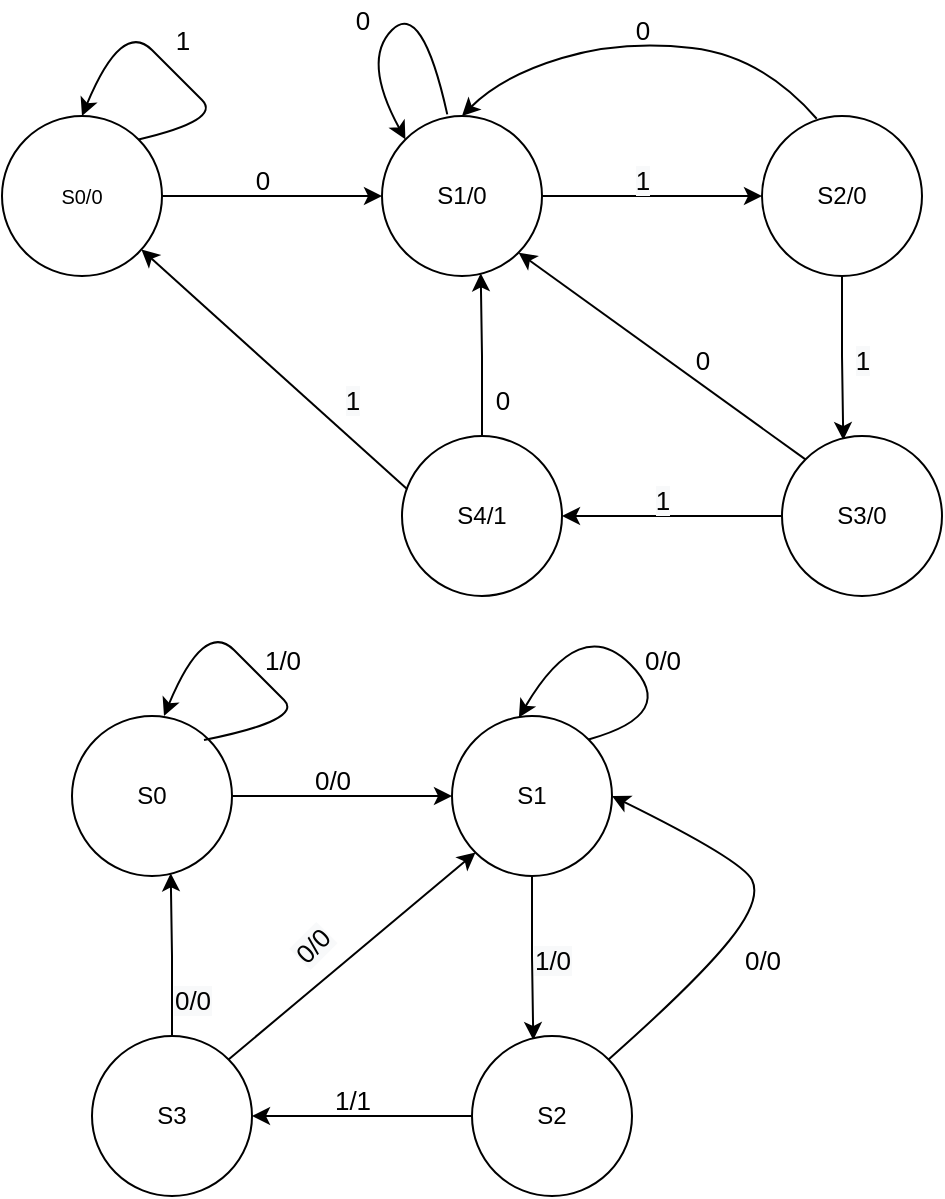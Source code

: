 <mxfile version="17.4.6" type="github">
  <diagram id="JiN5gUxKg_kHs-5ToOMZ" name="Page-1">
    <mxGraphModel dx="823" dy="484" grid="1" gridSize="10" guides="1" tooltips="1" connect="1" arrows="1" fold="1" page="1" pageScale="1" pageWidth="827" pageHeight="1169" math="0" shadow="0">
      <root>
        <mxCell id="0" />
        <mxCell id="1" parent="0" />
        <mxCell id="Cw4yV0d1_NEsQbWrNPIG-6" style="edgeStyle=orthogonalEdgeStyle;rounded=0;orthogonalLoop=1;jettySize=auto;html=1;entryX=0;entryY=0.5;entryDx=0;entryDy=0;fontSize=13;" edge="1" parent="1" source="Cw4yV0d1_NEsQbWrNPIG-1" target="Cw4yV0d1_NEsQbWrNPIG-3">
          <mxGeometry relative="1" as="geometry" />
        </mxCell>
        <mxCell id="Cw4yV0d1_NEsQbWrNPIG-1" value="&lt;font size=&quot;1&quot;&gt;S0/0&lt;/font&gt;" style="ellipse;whiteSpace=wrap;html=1;aspect=fixed;" vertex="1" parent="1">
          <mxGeometry x="120" y="98" width="80" height="80" as="geometry" />
        </mxCell>
        <mxCell id="Cw4yV0d1_NEsQbWrNPIG-8" style="edgeStyle=orthogonalEdgeStyle;rounded=0;orthogonalLoop=1;jettySize=auto;html=1;entryX=0.383;entryY=0.025;entryDx=0;entryDy=0;entryPerimeter=0;fontSize=13;" edge="1" parent="1" source="Cw4yV0d1_NEsQbWrNPIG-2" target="Cw4yV0d1_NEsQbWrNPIG-4">
          <mxGeometry relative="1" as="geometry" />
        </mxCell>
        <mxCell id="Cw4yV0d1_NEsQbWrNPIG-2" value="S2/0" style="ellipse;whiteSpace=wrap;html=1;aspect=fixed;" vertex="1" parent="1">
          <mxGeometry x="500" y="98" width="80" height="80" as="geometry" />
        </mxCell>
        <mxCell id="Cw4yV0d1_NEsQbWrNPIG-7" style="edgeStyle=orthogonalEdgeStyle;rounded=0;orthogonalLoop=1;jettySize=auto;html=1;entryX=0;entryY=0.5;entryDx=0;entryDy=0;fontSize=13;" edge="1" parent="1" source="Cw4yV0d1_NEsQbWrNPIG-3" target="Cw4yV0d1_NEsQbWrNPIG-2">
          <mxGeometry relative="1" as="geometry" />
        </mxCell>
        <mxCell id="Cw4yV0d1_NEsQbWrNPIG-3" value="S1/0" style="ellipse;whiteSpace=wrap;html=1;aspect=fixed;" vertex="1" parent="1">
          <mxGeometry x="310" y="98" width="80" height="80" as="geometry" />
        </mxCell>
        <mxCell id="Cw4yV0d1_NEsQbWrNPIG-9" style="edgeStyle=orthogonalEdgeStyle;rounded=0;orthogonalLoop=1;jettySize=auto;html=1;entryX=1;entryY=0.5;entryDx=0;entryDy=0;fontSize=13;" edge="1" parent="1" source="Cw4yV0d1_NEsQbWrNPIG-4" target="Cw4yV0d1_NEsQbWrNPIG-5">
          <mxGeometry relative="1" as="geometry" />
        </mxCell>
        <mxCell id="Cw4yV0d1_NEsQbWrNPIG-4" value="S3/0" style="ellipse;whiteSpace=wrap;html=1;aspect=fixed;" vertex="1" parent="1">
          <mxGeometry x="510" y="258" width="80" height="80" as="geometry" />
        </mxCell>
        <mxCell id="Cw4yV0d1_NEsQbWrNPIG-12" style="edgeStyle=orthogonalEdgeStyle;rounded=0;orthogonalLoop=1;jettySize=auto;html=1;exitX=0.5;exitY=0;exitDx=0;exitDy=0;entryX=0.617;entryY=0.983;entryDx=0;entryDy=0;entryPerimeter=0;fontSize=13;" edge="1" parent="1" source="Cw4yV0d1_NEsQbWrNPIG-5" target="Cw4yV0d1_NEsQbWrNPIG-3">
          <mxGeometry relative="1" as="geometry" />
        </mxCell>
        <mxCell id="Cw4yV0d1_NEsQbWrNPIG-5" value="S4/1" style="ellipse;whiteSpace=wrap;html=1;aspect=fixed;" vertex="1" parent="1">
          <mxGeometry x="320" y="258" width="80" height="80" as="geometry" />
        </mxCell>
        <mxCell id="Cw4yV0d1_NEsQbWrNPIG-11" value="" style="endArrow=classic;html=1;rounded=0;fontSize=13;exitX=0.033;exitY=0.333;exitDx=0;exitDy=0;exitPerimeter=0;" edge="1" parent="1" source="Cw4yV0d1_NEsQbWrNPIG-5" target="Cw4yV0d1_NEsQbWrNPIG-1">
          <mxGeometry width="50" height="50" relative="1" as="geometry">
            <mxPoint x="220" y="258" as="sourcePoint" />
            <mxPoint x="270" y="208" as="targetPoint" />
          </mxGeometry>
        </mxCell>
        <mxCell id="Cw4yV0d1_NEsQbWrNPIG-13" value="" style="endArrow=classic;html=1;rounded=0;fontSize=13;entryX=1;entryY=1;entryDx=0;entryDy=0;exitX=0;exitY=0;exitDx=0;exitDy=0;" edge="1" parent="1" source="Cw4yV0d1_NEsQbWrNPIG-4" target="Cw4yV0d1_NEsQbWrNPIG-3">
          <mxGeometry width="50" height="50" relative="1" as="geometry">
            <mxPoint x="370" y="328" as="sourcePoint" />
            <mxPoint x="420" y="278" as="targetPoint" />
          </mxGeometry>
        </mxCell>
        <mxCell id="Cw4yV0d1_NEsQbWrNPIG-15" value="" style="curved=1;endArrow=classic;html=1;rounded=0;fontSize=13;exitX=0.342;exitY=0.017;exitDx=0;exitDy=0;exitPerimeter=0;entryX=0.5;entryY=0;entryDx=0;entryDy=0;" edge="1" parent="1" source="Cw4yV0d1_NEsQbWrNPIG-2" target="Cw4yV0d1_NEsQbWrNPIG-3">
          <mxGeometry width="50" height="50" relative="1" as="geometry">
            <mxPoint x="370" y="128" as="sourcePoint" />
            <mxPoint x="420" y="78" as="targetPoint" />
            <Array as="points">
              <mxPoint x="500" y="68" />
              <mxPoint x="430" y="60" />
              <mxPoint x="370" y="78" />
            </Array>
          </mxGeometry>
        </mxCell>
        <mxCell id="Cw4yV0d1_NEsQbWrNPIG-16" value="0" style="text;html=1;align=center;verticalAlign=middle;resizable=0;points=[];autosize=1;strokeColor=none;fillColor=none;fontSize=13;" vertex="1" parent="1">
          <mxGeometry x="240" y="120" width="20" height="20" as="geometry" />
        </mxCell>
        <mxCell id="Cw4yV0d1_NEsQbWrNPIG-17" value="0" style="text;html=1;align=center;verticalAlign=middle;resizable=0;points=[];autosize=1;strokeColor=none;fillColor=none;fontSize=13;" vertex="1" parent="1">
          <mxGeometry x="430" y="45" width="20" height="20" as="geometry" />
        </mxCell>
        <mxCell id="Cw4yV0d1_NEsQbWrNPIG-18" value="&#xa;&#xa;&lt;span style=&quot;color: rgb(0, 0, 0); font-family: helvetica; font-size: 13px; font-style: normal; font-weight: 400; letter-spacing: normal; text-align: center; text-indent: 0px; text-transform: none; word-spacing: 0px; background-color: rgb(248, 249, 250); display: inline; float: none;&quot;&gt;1&lt;/span&gt;&#xa;&#xa;" style="text;html=1;align=center;verticalAlign=middle;resizable=0;points=[];autosize=1;strokeColor=none;fillColor=none;fontSize=13;" vertex="1" parent="1">
          <mxGeometry x="430" y="95" width="20" height="70" as="geometry" />
        </mxCell>
        <mxCell id="Cw4yV0d1_NEsQbWrNPIG-19" value="&#xa;&#xa;&lt;span style=&quot;color: rgb(0, 0, 0); font-family: helvetica; font-size: 13px; font-style: normal; font-weight: 400; letter-spacing: normal; text-align: center; text-indent: 0px; text-transform: none; word-spacing: 0px; background-color: rgb(248, 249, 250); display: inline; float: none;&quot;&gt;1&lt;/span&gt;&#xa;&#xa;" style="text;html=1;align=center;verticalAlign=middle;resizable=0;points=[];autosize=1;strokeColor=none;fillColor=none;fontSize=13;" vertex="1" parent="1">
          <mxGeometry x="540" y="185" width="20" height="70" as="geometry" />
        </mxCell>
        <mxCell id="Cw4yV0d1_NEsQbWrNPIG-20" value="0" style="text;html=1;align=center;verticalAlign=middle;resizable=0;points=[];autosize=1;strokeColor=none;fillColor=none;fontSize=13;" vertex="1" parent="1">
          <mxGeometry x="460" y="210" width="20" height="20" as="geometry" />
        </mxCell>
        <mxCell id="Cw4yV0d1_NEsQbWrNPIG-22" value="&#xa;&#xa;&lt;span style=&quot;color: rgb(0, 0, 0); font-family: helvetica; font-size: 13px; font-style: normal; font-weight: 400; letter-spacing: normal; text-align: center; text-indent: 0px; text-transform: none; word-spacing: 0px; background-color: rgb(248, 249, 250); display: inline; float: none;&quot;&gt;1&lt;/span&gt;&#xa;&#xa;" style="text;html=1;align=center;verticalAlign=middle;resizable=0;points=[];autosize=1;strokeColor=none;fillColor=none;fontSize=13;" vertex="1" parent="1">
          <mxGeometry x="440" y="255" width="20" height="70" as="geometry" />
        </mxCell>
        <mxCell id="Cw4yV0d1_NEsQbWrNPIG-23" value="0" style="text;html=1;align=center;verticalAlign=middle;resizable=0;points=[];autosize=1;strokeColor=none;fillColor=none;fontSize=13;" vertex="1" parent="1">
          <mxGeometry x="360" y="230" width="20" height="20" as="geometry" />
        </mxCell>
        <mxCell id="Cw4yV0d1_NEsQbWrNPIG-25" value="&#xa;&#xa;&lt;span style=&quot;color: rgb(0, 0, 0); font-family: helvetica; font-size: 13px; font-style: normal; font-weight: 400; letter-spacing: normal; text-align: center; text-indent: 0px; text-transform: none; word-spacing: 0px; background-color: rgb(248, 249, 250); display: inline; float: none;&quot;&gt;1&lt;/span&gt;&#xa;&#xa;" style="text;html=1;align=center;verticalAlign=middle;resizable=0;points=[];autosize=1;strokeColor=none;fillColor=none;fontSize=13;" vertex="1" parent="1">
          <mxGeometry x="285" y="205" width="20" height="70" as="geometry" />
        </mxCell>
        <mxCell id="Cw4yV0d1_NEsQbWrNPIG-26" value="" style="curved=1;endArrow=classic;html=1;rounded=0;fontSize=13;exitX=1;exitY=0;exitDx=0;exitDy=0;entryX=0.5;entryY=0;entryDx=0;entryDy=0;" edge="1" parent="1" source="Cw4yV0d1_NEsQbWrNPIG-1" target="Cw4yV0d1_NEsQbWrNPIG-1">
          <mxGeometry width="50" height="50" relative="1" as="geometry">
            <mxPoint x="180" y="100" as="sourcePoint" />
            <mxPoint x="230" y="50" as="targetPoint" />
            <Array as="points">
              <mxPoint x="230" y="100" />
              <mxPoint x="210" y="80" />
              <mxPoint x="180" y="50" />
            </Array>
          </mxGeometry>
        </mxCell>
        <mxCell id="Cw4yV0d1_NEsQbWrNPIG-27" value="1" style="text;html=1;align=center;verticalAlign=middle;resizable=0;points=[];autosize=1;strokeColor=none;fillColor=none;fontSize=13;" vertex="1" parent="1">
          <mxGeometry x="200" y="50" width="20" height="20" as="geometry" />
        </mxCell>
        <mxCell id="Cw4yV0d1_NEsQbWrNPIG-30" style="edgeStyle=orthogonalEdgeStyle;rounded=0;orthogonalLoop=1;jettySize=auto;html=1;entryX=0.383;entryY=0.025;entryDx=0;entryDy=0;entryPerimeter=0;fontSize=13;" edge="1" parent="1" source="Cw4yV0d1_NEsQbWrNPIG-31" target="Cw4yV0d1_NEsQbWrNPIG-35">
          <mxGeometry relative="1" as="geometry" />
        </mxCell>
        <mxCell id="Cw4yV0d1_NEsQbWrNPIG-31" value="S1" style="ellipse;whiteSpace=wrap;html=1;aspect=fixed;" vertex="1" parent="1">
          <mxGeometry x="345" y="398" width="80" height="80" as="geometry" />
        </mxCell>
        <mxCell id="Cw4yV0d1_NEsQbWrNPIG-32" style="edgeStyle=orthogonalEdgeStyle;rounded=0;orthogonalLoop=1;jettySize=auto;html=1;entryX=0;entryY=0.5;entryDx=0;entryDy=0;fontSize=13;" edge="1" parent="1" source="Cw4yV0d1_NEsQbWrNPIG-33" target="Cw4yV0d1_NEsQbWrNPIG-31">
          <mxGeometry relative="1" as="geometry" />
        </mxCell>
        <mxCell id="Cw4yV0d1_NEsQbWrNPIG-33" value="S0" style="ellipse;whiteSpace=wrap;html=1;aspect=fixed;" vertex="1" parent="1">
          <mxGeometry x="155" y="398" width="80" height="80" as="geometry" />
        </mxCell>
        <mxCell id="Cw4yV0d1_NEsQbWrNPIG-34" style="edgeStyle=orthogonalEdgeStyle;rounded=0;orthogonalLoop=1;jettySize=auto;html=1;entryX=1;entryY=0.5;entryDx=0;entryDy=0;fontSize=13;" edge="1" parent="1" source="Cw4yV0d1_NEsQbWrNPIG-35" target="Cw4yV0d1_NEsQbWrNPIG-37">
          <mxGeometry relative="1" as="geometry" />
        </mxCell>
        <mxCell id="Cw4yV0d1_NEsQbWrNPIG-35" value="S2" style="ellipse;whiteSpace=wrap;html=1;aspect=fixed;" vertex="1" parent="1">
          <mxGeometry x="355" y="558" width="80" height="80" as="geometry" />
        </mxCell>
        <mxCell id="Cw4yV0d1_NEsQbWrNPIG-36" style="edgeStyle=orthogonalEdgeStyle;rounded=0;orthogonalLoop=1;jettySize=auto;html=1;exitX=0.5;exitY=0;exitDx=0;exitDy=0;entryX=0.617;entryY=0.983;entryDx=0;entryDy=0;entryPerimeter=0;fontSize=13;" edge="1" parent="1" source="Cw4yV0d1_NEsQbWrNPIG-37" target="Cw4yV0d1_NEsQbWrNPIG-33">
          <mxGeometry relative="1" as="geometry" />
        </mxCell>
        <mxCell id="Cw4yV0d1_NEsQbWrNPIG-37" value="S3" style="ellipse;whiteSpace=wrap;html=1;aspect=fixed;" vertex="1" parent="1">
          <mxGeometry x="165" y="558" width="80" height="80" as="geometry" />
        </mxCell>
        <mxCell id="Cw4yV0d1_NEsQbWrNPIG-40" value="0/0" style="text;html=1;align=center;verticalAlign=middle;resizable=0;points=[];autosize=1;strokeColor=none;fillColor=none;fontSize=13;" vertex="1" parent="1">
          <mxGeometry x="270" y="420" width="30" height="20" as="geometry" />
        </mxCell>
        <mxCell id="Cw4yV0d1_NEsQbWrNPIG-41" value="&#xa;&#xa;&lt;span style=&quot;color: rgb(0, 0, 0); font-family: helvetica; font-size: 13px; font-style: normal; font-weight: 400; letter-spacing: normal; text-align: center; text-indent: 0px; text-transform: none; word-spacing: 0px; background-color: rgb(248, 249, 250); display: inline; float: none;&quot;&gt;1/0&lt;/span&gt;&#xa;&#xa;" style="text;html=1;align=center;verticalAlign=middle;resizable=0;points=[];autosize=1;strokeColor=none;fillColor=none;fontSize=13;" vertex="1" parent="1">
          <mxGeometry x="380" y="485" width="30" height="70" as="geometry" />
        </mxCell>
        <mxCell id="Cw4yV0d1_NEsQbWrNPIG-43" value="1/1" style="text;html=1;align=center;verticalAlign=middle;resizable=0;points=[];autosize=1;strokeColor=none;fillColor=none;fontSize=13;" vertex="1" parent="1">
          <mxGeometry x="280" y="580" width="30" height="20" as="geometry" />
        </mxCell>
        <mxCell id="Cw4yV0d1_NEsQbWrNPIG-44" value="&#xa;&#xa;&lt;span style=&quot;color: rgb(0, 0, 0); font-family: helvetica; font-size: 13px; font-style: normal; font-weight: 400; letter-spacing: normal; text-align: center; text-indent: 0px; text-transform: none; word-spacing: 0px; background-color: rgb(248, 249, 250); display: inline; float: none;&quot;&gt;0/0&lt;/span&gt;&#xa;&#xa;" style="text;html=1;align=center;verticalAlign=middle;resizable=0;points=[];autosize=1;strokeColor=none;fillColor=none;fontSize=13;" vertex="1" parent="1">
          <mxGeometry x="200" y="505" width="30" height="70" as="geometry" />
        </mxCell>
        <mxCell id="Cw4yV0d1_NEsQbWrNPIG-45" value="" style="curved=1;endArrow=classic;html=1;rounded=0;fontSize=13;exitX=0.408;exitY=-0.01;exitDx=0;exitDy=0;exitPerimeter=0;entryX=0;entryY=0;entryDx=0;entryDy=0;" edge="1" parent="1" source="Cw4yV0d1_NEsQbWrNPIG-3" target="Cw4yV0d1_NEsQbWrNPIG-3">
          <mxGeometry width="50" height="50" relative="1" as="geometry">
            <mxPoint x="280" y="40" as="sourcePoint" />
            <mxPoint x="330" y="-10" as="targetPoint" />
            <Array as="points">
              <mxPoint x="330" y="40" />
              <mxPoint x="300" y="70" />
            </Array>
          </mxGeometry>
        </mxCell>
        <mxCell id="Cw4yV0d1_NEsQbWrNPIG-46" value="0" style="text;html=1;align=center;verticalAlign=middle;resizable=0;points=[];autosize=1;strokeColor=none;fillColor=none;fontSize=13;" vertex="1" parent="1">
          <mxGeometry x="290" y="40" width="20" height="20" as="geometry" />
        </mxCell>
        <mxCell id="Cw4yV0d1_NEsQbWrNPIG-47" value="1/0" style="curved=1;endArrow=classic;html=1;rounded=0;fontSize=13;entryX=0.5;entryY=0;entryDx=0;entryDy=0;" edge="1" parent="1">
          <mxGeometry x="-0.079" y="-13" width="50" height="50" relative="1" as="geometry">
            <mxPoint x="221" y="410" as="sourcePoint" />
            <mxPoint x="201" y="398" as="targetPoint" />
            <Array as="points">
              <mxPoint x="271" y="400" />
              <mxPoint x="251" y="380" />
              <mxPoint x="221" y="350" />
            </Array>
            <mxPoint as="offset" />
          </mxGeometry>
        </mxCell>
        <mxCell id="Cw4yV0d1_NEsQbWrNPIG-48" value="" style="curved=1;endArrow=classic;html=1;rounded=0;fontSize=13;exitX=1;exitY=0;exitDx=0;exitDy=0;entryX=0.418;entryY=0.01;entryDx=0;entryDy=0;entryPerimeter=0;" edge="1" parent="1" source="Cw4yV0d1_NEsQbWrNPIG-31" target="Cw4yV0d1_NEsQbWrNPIG-31">
          <mxGeometry width="50" height="50" relative="1" as="geometry">
            <mxPoint x="409" y="397" as="sourcePoint" />
            <mxPoint x="459" y="347" as="targetPoint" />
            <Array as="points">
              <mxPoint x="459" y="397" />
              <mxPoint x="409" y="347" />
            </Array>
          </mxGeometry>
        </mxCell>
        <mxCell id="Cw4yV0d1_NEsQbWrNPIG-49" value="0/0" style="text;html=1;align=center;verticalAlign=middle;resizable=0;points=[];autosize=1;strokeColor=none;fillColor=none;fontSize=13;" vertex="1" parent="1">
          <mxGeometry x="435" y="360" width="30" height="20" as="geometry" />
        </mxCell>
        <mxCell id="Cw4yV0d1_NEsQbWrNPIG-50" value="" style="endArrow=classic;html=1;rounded=0;fontSize=13;exitX=1;exitY=0;exitDx=0;exitDy=0;entryX=0;entryY=1;entryDx=0;entryDy=0;" edge="1" parent="1" source="Cw4yV0d1_NEsQbWrNPIG-37" target="Cw4yV0d1_NEsQbWrNPIG-31">
          <mxGeometry width="50" height="50" relative="1" as="geometry">
            <mxPoint x="360" y="530" as="sourcePoint" />
            <mxPoint x="410" y="480" as="targetPoint" />
          </mxGeometry>
        </mxCell>
        <mxCell id="Cw4yV0d1_NEsQbWrNPIG-51" value="&#xa;&#xa;&lt;span style=&quot;color: rgb(0, 0, 0); font-family: helvetica; font-size: 13px; font-style: normal; font-weight: 400; letter-spacing: normal; text-align: center; text-indent: 0px; text-transform: none; word-spacing: 0px; background-color: rgb(248, 249, 250); display: inline; float: none;&quot;&gt;0/0&lt;/span&gt;&#xa;&#xa;" style="text;html=1;align=center;verticalAlign=middle;resizable=0;points=[];autosize=1;strokeColor=none;fillColor=none;fontSize=13;rotation=-45;" vertex="1" parent="1">
          <mxGeometry x="260" y="478" width="30" height="70" as="geometry" />
        </mxCell>
        <mxCell id="Cw4yV0d1_NEsQbWrNPIG-52" value="" style="curved=1;endArrow=classic;html=1;rounded=0;fontSize=13;exitX=1;exitY=0;exitDx=0;exitDy=0;entryX=1;entryY=0.5;entryDx=0;entryDy=0;" edge="1" parent="1" source="Cw4yV0d1_NEsQbWrNPIG-35" target="Cw4yV0d1_NEsQbWrNPIG-31">
          <mxGeometry width="50" height="50" relative="1" as="geometry">
            <mxPoint x="417" y="531" as="sourcePoint" />
            <mxPoint x="467" y="481" as="targetPoint" />
            <Array as="points">
              <mxPoint x="467" y="531" />
              <mxPoint x="500" y="490" />
              <mxPoint x="490" y="470" />
            </Array>
          </mxGeometry>
        </mxCell>
        <mxCell id="Cw4yV0d1_NEsQbWrNPIG-53" value="0/0&lt;br&gt;" style="text;html=1;align=center;verticalAlign=middle;resizable=0;points=[];autosize=1;strokeColor=none;fillColor=none;fontSize=13;" vertex="1" parent="1">
          <mxGeometry x="485" y="510" width="30" height="20" as="geometry" />
        </mxCell>
      </root>
    </mxGraphModel>
  </diagram>
</mxfile>
